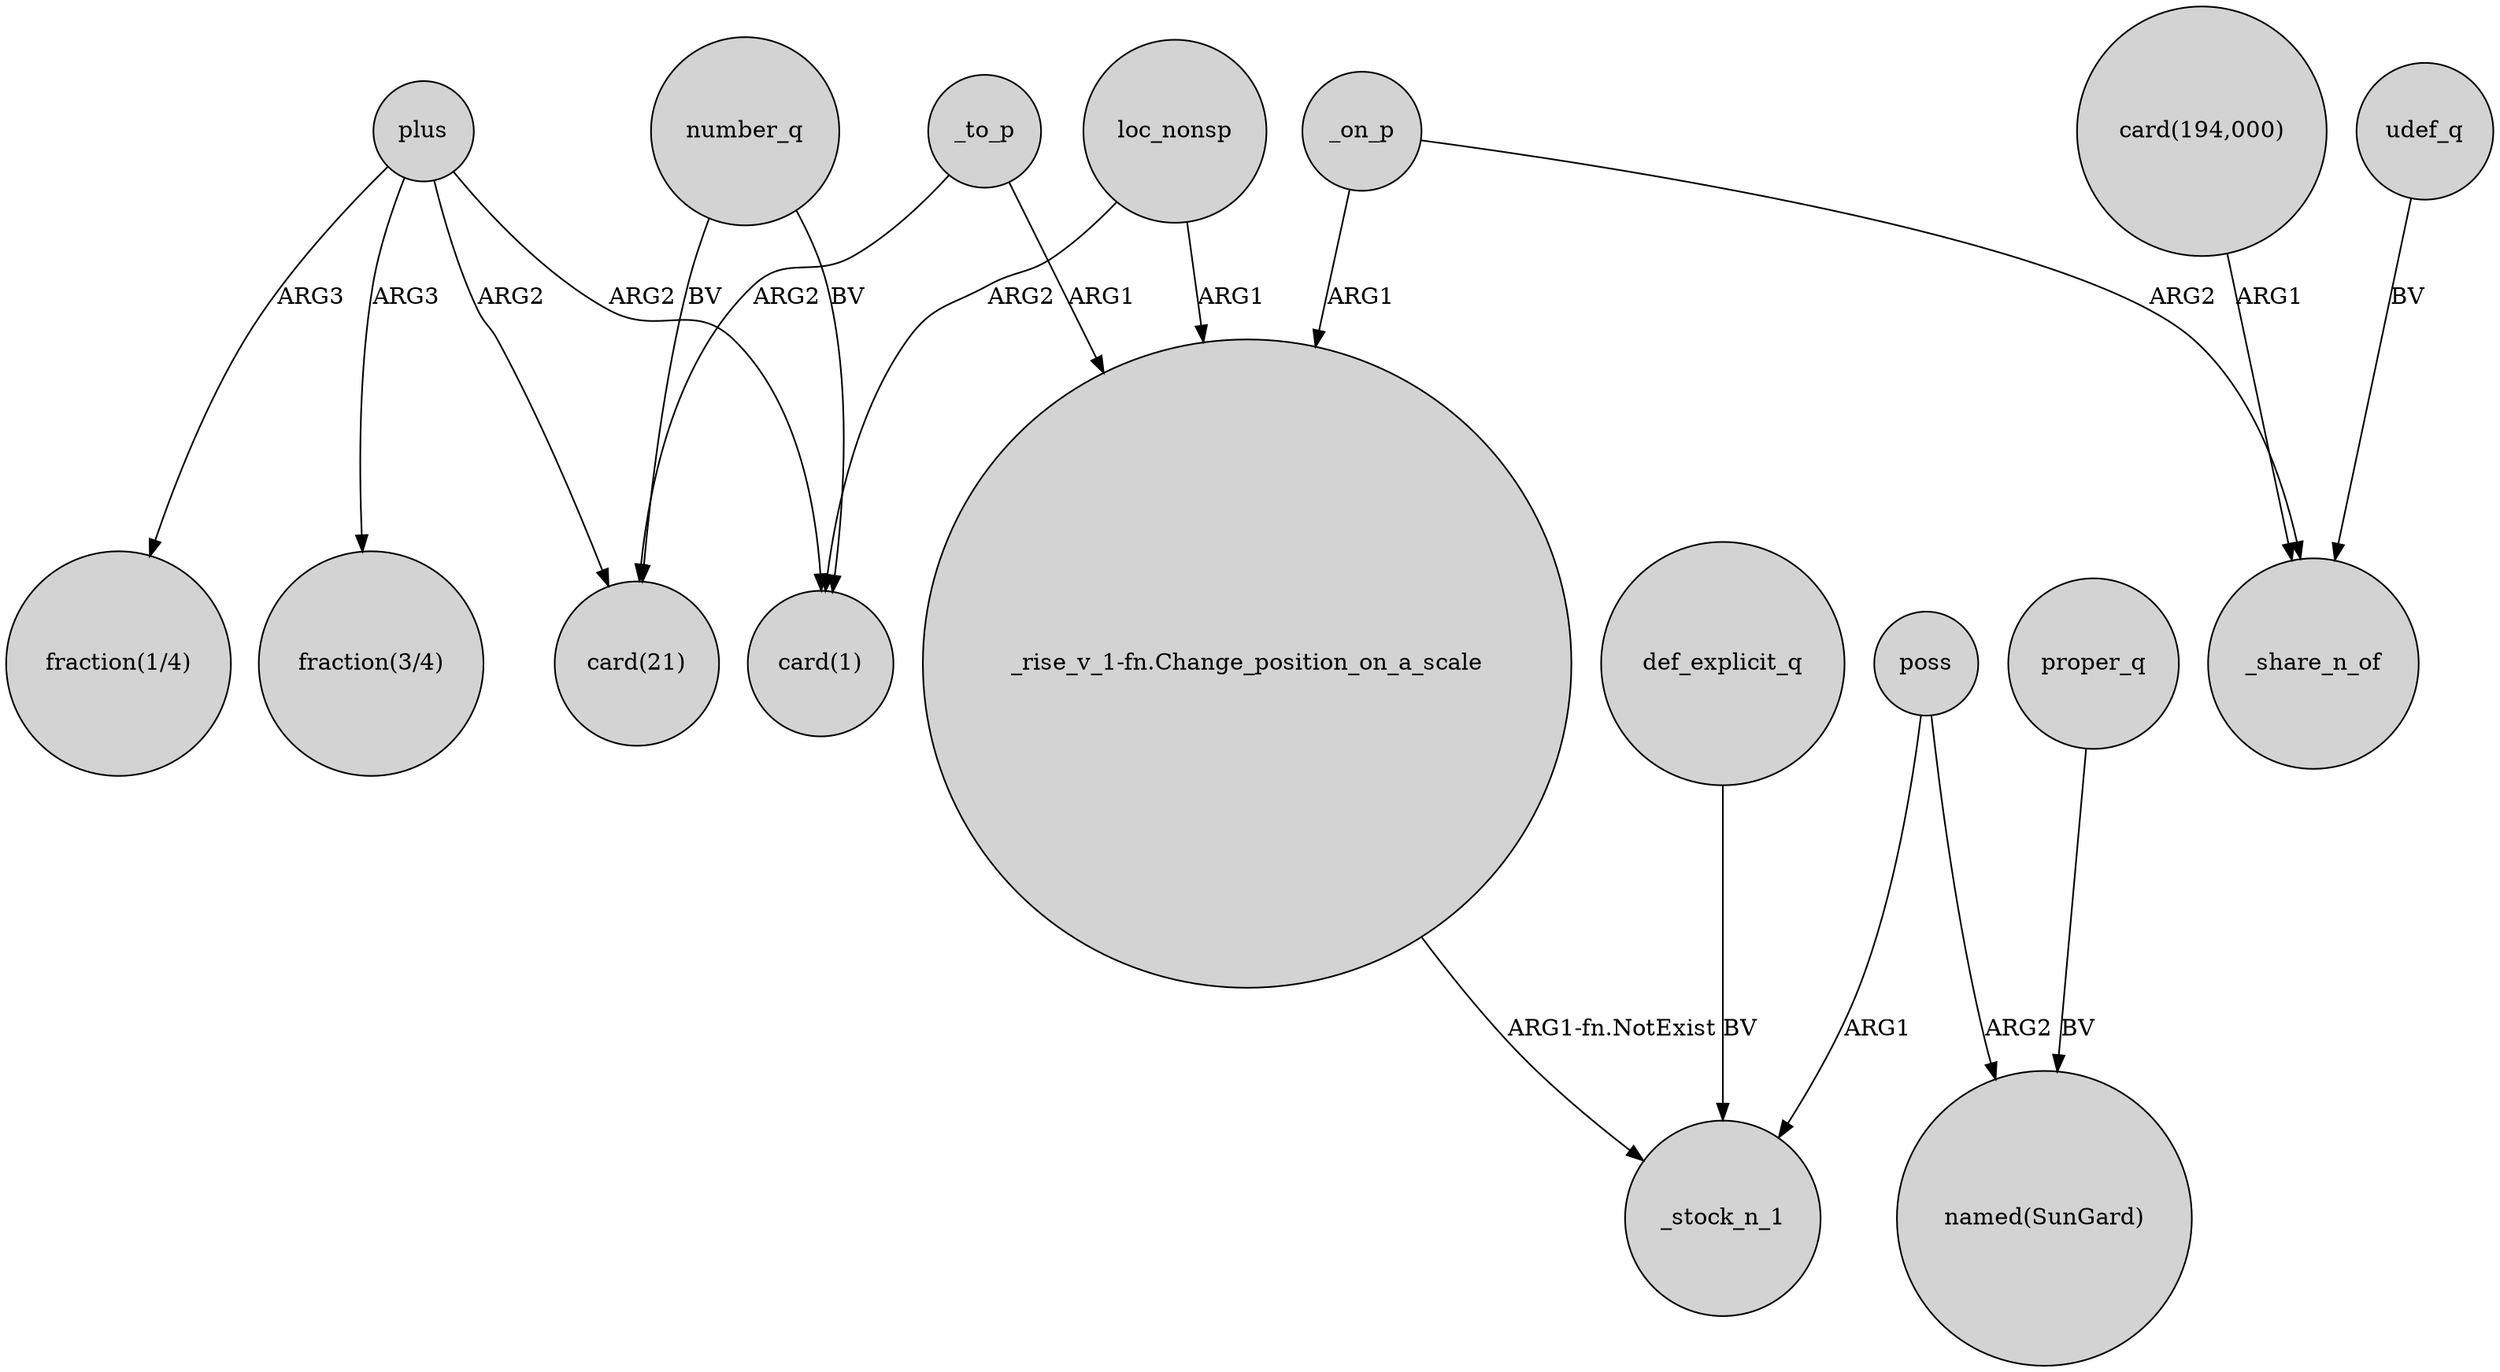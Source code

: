 digraph {
	node [shape=circle style=filled]
	plus -> "card(1)" [label=ARG2]
	plus -> "card(21)" [label=ARG2]
	_on_p -> _share_n_of [label=ARG2]
	plus -> "fraction(1/4)" [label=ARG3]
	loc_nonsp -> "card(1)" [label=ARG2]
	_to_p -> "card(21)" [label=ARG2]
	poss -> "named(SunGard)" [label=ARG2]
	_on_p -> "_rise_v_1-fn.Change_position_on_a_scale" [label=ARG1]
	"card(194,000)" -> _share_n_of [label=ARG1]
	poss -> _stock_n_1 [label=ARG1]
	"_rise_v_1-fn.Change_position_on_a_scale" -> _stock_n_1 [label="ARG1-fn.NotExist"]
	def_explicit_q -> _stock_n_1 [label=BV]
	number_q -> "card(21)" [label=BV]
	proper_q -> "named(SunGard)" [label=BV]
	loc_nonsp -> "_rise_v_1-fn.Change_position_on_a_scale" [label=ARG1]
	udef_q -> _share_n_of [label=BV]
	number_q -> "card(1)" [label=BV]
	_to_p -> "_rise_v_1-fn.Change_position_on_a_scale" [label=ARG1]
	plus -> "fraction(3/4)" [label=ARG3]
}
